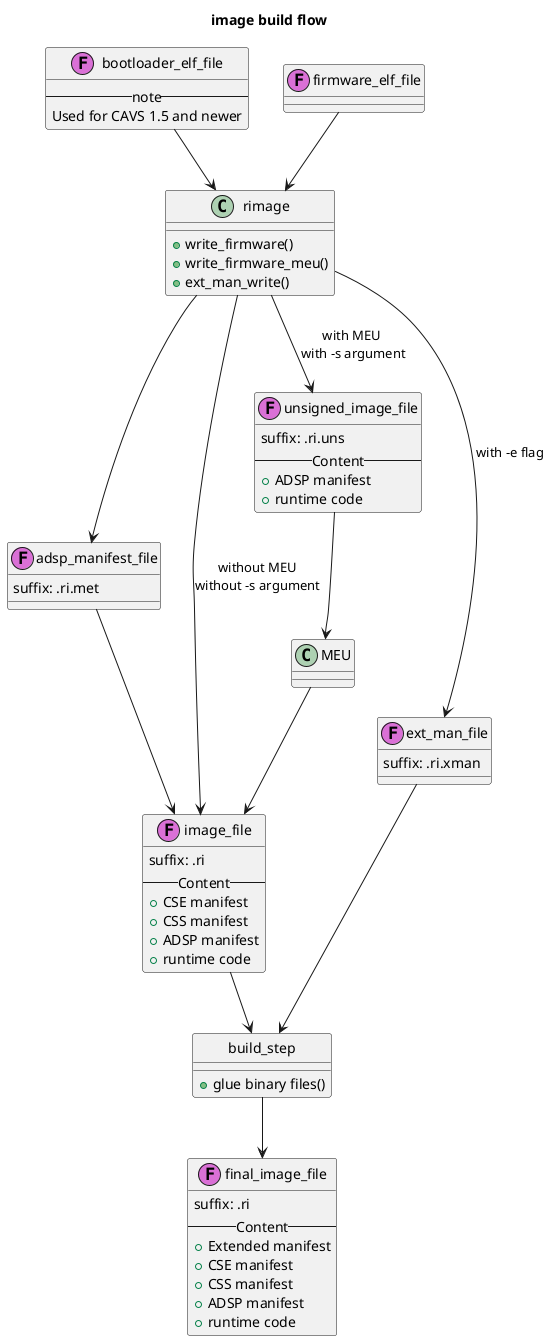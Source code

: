 @startuml

title image build flow

class bootloader_elf_file << (F, orchid) >> {
  -- note --
  Used for CAVS 1.5 and newer
}
class firmware_elf_file << (F, orchid) >> {
}

class rimage {
   +write_firmware()
   +write_firmware_meu()
   +ext_man_write()
}

class adsp_manifest_file << (F, orchid) >> {
   suffix: .ri.met
}

class image_file << (F, orchid) >> {
   suffix: .ri
   -- Content --
   +CSE manifest
   +CSS manifest
   +ADSP manifest
   +runtime code
}

class unsigned_image_file << (F, orchid) >> {
   suffix: .ri.uns
  -- Content --
   +ADSP manifest
   +runtime code
}

class ext_man_file << (F, orchid) >> {
   suffix: .ri.xman
}

class build_step {
   + glue binary files()
}
hide build_step circle

class final_image_file << (F, orchid) >> {
   suffix: .ri
   -- Content --
   +Extended manifest
   +CSE manifest
   +CSS manifest
   +ADSP manifest
   +runtime code
}

firmware_elf_file -down-> rimage
bootloader_elf_file -down-> rimage
rimage -down-> ext_man_file : with -e flag
ext_man_file -down-> build_step
rimage -down-> adsp_manifest_file
rimage -down-> image_file : without MEU\nwithout -s argument
rimage -down-> unsigned_image_file : with MEU \nwith -s argument
unsigned_image_file -down-> MEU
MEU -down-> image_file
adsp_manifest_file -down-> image_file
image_file -down-> build_step
build_step -down-> final_image_file

@enduml
